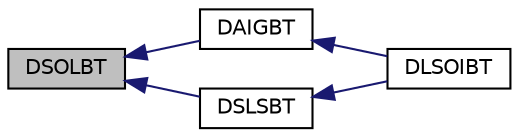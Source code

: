 digraph G
{
  edge [fontname="Helvetica",fontsize="10",labelfontname="Helvetica",labelfontsize="10"];
  node [fontname="Helvetica",fontsize="10",shape=record];
  rankdir=LR;
  Node1 [label="DSOLBT",height=0.2,width=0.4,color="black", fillcolor="grey75", style="filled" fontcolor="black"];
  Node1 -> Node2 [dir=back,color="midnightblue",fontsize="10",style="solid",fontname="Helvetica"];
  Node2 [label="DAIGBT",height=0.2,width=0.4,color="black", fillcolor="white", style="filled",URL="$opkda1_8f90.html#ae1fbd82de4d860d8aba886c6fbfa935b"];
  Node2 -> Node3 [dir=back,color="midnightblue",fontsize="10",style="solid",fontname="Helvetica"];
  Node3 [label="DLSOIBT",height=0.2,width=0.4,color="black", fillcolor="white", style="filled",URL="$opkdmain_8f90.html#adba4bd945e718a59e4cbf98ddf8f224c"];
  Node1 -> Node4 [dir=back,color="midnightblue",fontsize="10",style="solid",fontname="Helvetica"];
  Node4 [label="DSLSBT",height=0.2,width=0.4,color="black", fillcolor="white", style="filled",URL="$opkda1_8f90.html#adc998e6bdb915e7a39e369e92118d3a2"];
  Node4 -> Node3 [dir=back,color="midnightblue",fontsize="10",style="solid",fontname="Helvetica"];
}
